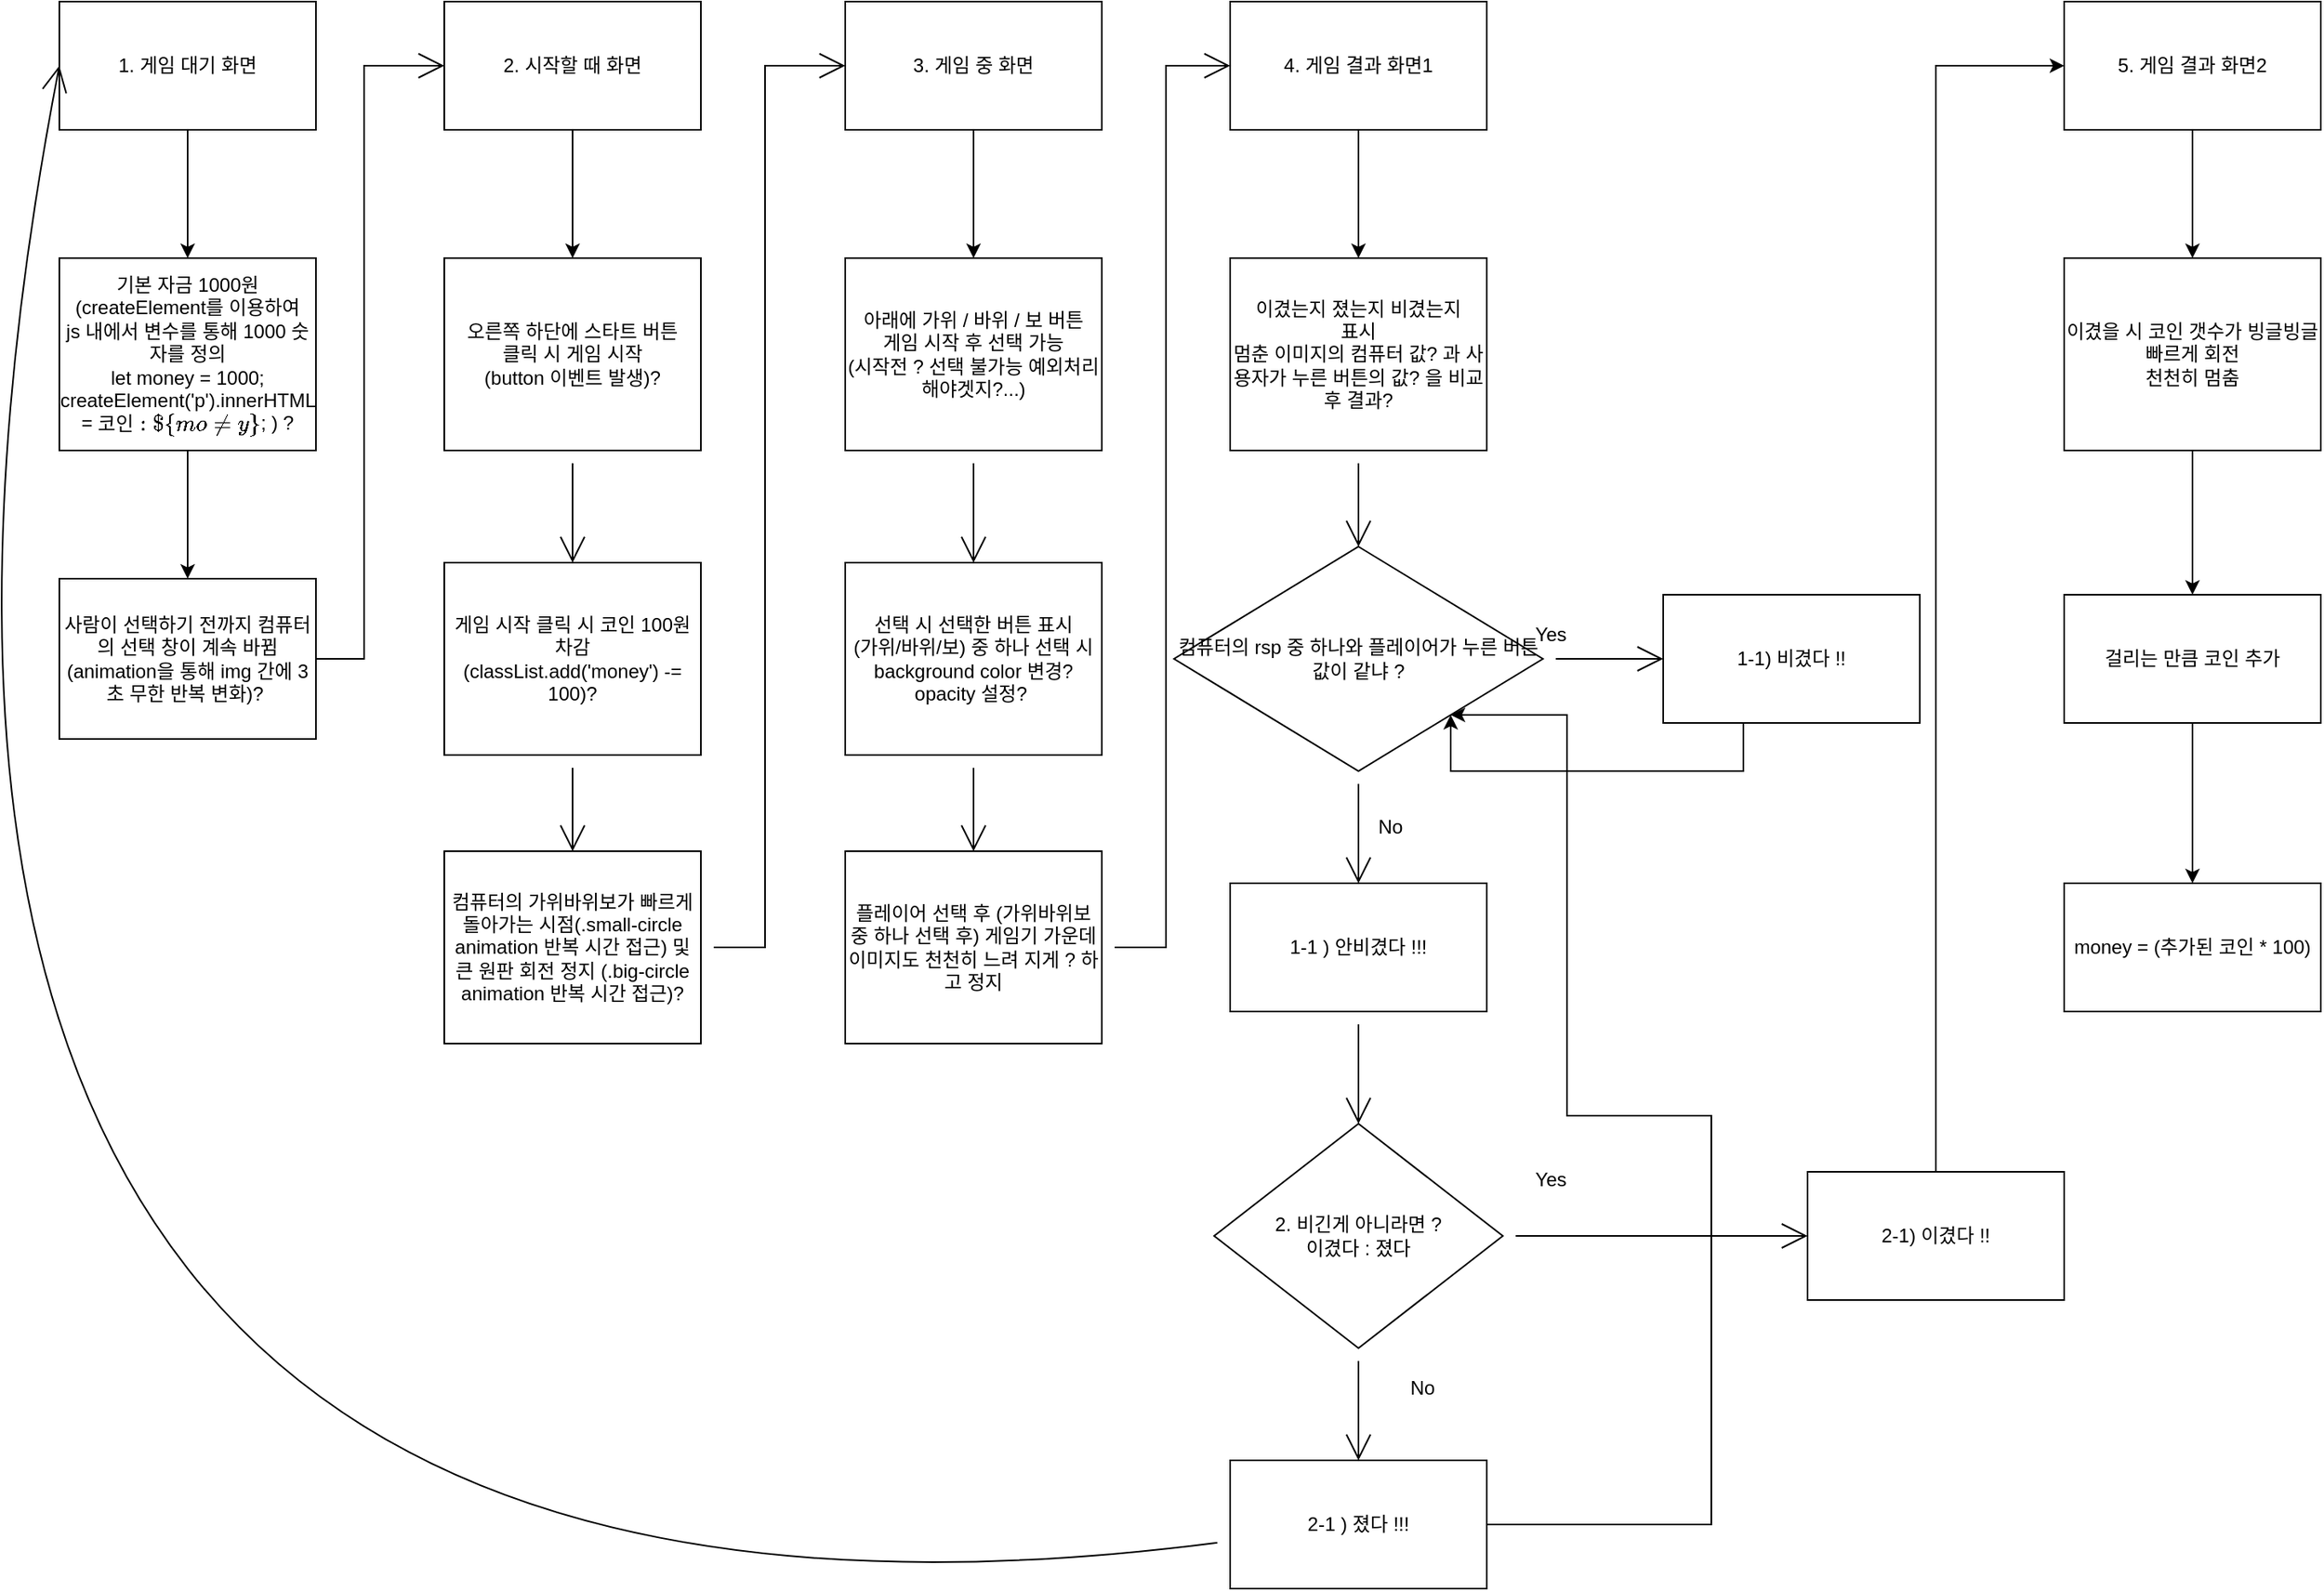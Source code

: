 <mxfile version="20.3.1" type="device"><diagram id="61vZ5apEw92EjlG6TKoq" name="페이지-1"><mxGraphModel dx="1148" dy="557" grid="1" gridSize="10" guides="1" tooltips="1" connect="1" arrows="1" fold="1" page="1" pageScale="1" pageWidth="827" pageHeight="1169" math="0" shadow="0"><root><mxCell id="0"/><mxCell id="1" parent="0"/><mxCell id="5DLnR9oEUNYNQtvMOrOM-21" style="edgeStyle=orthogonalEdgeStyle;rounded=0;orthogonalLoop=1;jettySize=auto;html=1;entryX=0.5;entryY=0;entryDx=0;entryDy=0;" parent="1" source="5DLnR9oEUNYNQtvMOrOM-1" target="5DLnR9oEUNYNQtvMOrOM-2" edge="1"><mxGeometry relative="1" as="geometry"/></mxCell><mxCell id="5DLnR9oEUNYNQtvMOrOM-1" value="기본 자금 1000원&lt;br&gt;(createElement를 이용하여&lt;br&gt;js 내에서 변수를 통해 1000 숫자를 정의&lt;br&gt;let money = 1000;&lt;br&gt;createElement('p').innerHTML = `코인 : ${money}`; ) ?" style="rounded=0;whiteSpace=wrap;html=1;" parent="1" vertex="1"><mxGeometry x="40" y="180" width="160" height="120" as="geometry"/></mxCell><mxCell id="eJDg6ip9qG5heDy7IUmv-35" style="edgeStyle=none;curved=1;rounded=0;orthogonalLoop=1;jettySize=auto;html=1;endArrow=open;startSize=14;endSize=14;sourcePerimeterSpacing=8;targetPerimeterSpacing=8;" parent="1" source="5DLnR9oEUNYNQtvMOrOM-2" edge="1"><mxGeometry relative="1" as="geometry"><mxPoint x="162.0" y="430" as="targetPoint"/></mxGeometry></mxCell><mxCell id="eJDg6ip9qG5heDy7IUmv-36" style="edgeStyle=none;rounded=0;orthogonalLoop=1;jettySize=auto;html=1;entryX=0;entryY=0.5;entryDx=0;entryDy=0;endArrow=open;startSize=14;endSize=14;sourcePerimeterSpacing=8;targetPerimeterSpacing=8;exitX=1;exitY=0.5;exitDx=0;exitDy=0;" parent="1" source="5DLnR9oEUNYNQtvMOrOM-2" target="5DLnR9oEUNYNQtvMOrOM-5" edge="1"><mxGeometry relative="1" as="geometry"><Array as="points"><mxPoint x="230" y="430"/><mxPoint x="230" y="250"/><mxPoint x="230" y="60"/></Array></mxGeometry></mxCell><mxCell id="5DLnR9oEUNYNQtvMOrOM-2" value="사람이 선택하기 전까지 컴퓨터의 선택 창이 계속 바뀜&lt;br&gt;(animation을 통해 img 간에 3초 무한 반복 변화)?&amp;nbsp;" style="rounded=0;whiteSpace=wrap;html=1;" parent="1" vertex="1"><mxGeometry x="40" y="380" width="160" height="100" as="geometry"/></mxCell><mxCell id="5DLnR9oEUNYNQtvMOrOM-16" style="edgeStyle=orthogonalEdgeStyle;rounded=0;orthogonalLoop=1;jettySize=auto;html=1;entryX=0.5;entryY=0;entryDx=0;entryDy=0;" parent="1" source="5DLnR9oEUNYNQtvMOrOM-3" target="5DLnR9oEUNYNQtvMOrOM-1" edge="1"><mxGeometry relative="1" as="geometry"/></mxCell><mxCell id="5DLnR9oEUNYNQtvMOrOM-3" value="1. 게임 대기 화면" style="rounded=0;whiteSpace=wrap;html=1;" parent="1" vertex="1"><mxGeometry x="40" y="20" width="160" height="80" as="geometry"/></mxCell><mxCell id="5DLnR9oEUNYNQtvMOrOM-17" style="edgeStyle=orthogonalEdgeStyle;rounded=0;orthogonalLoop=1;jettySize=auto;html=1;entryX=0.5;entryY=0;entryDx=0;entryDy=0;" parent="1" source="5DLnR9oEUNYNQtvMOrOM-5" target="5DLnR9oEUNYNQtvMOrOM-10" edge="1"><mxGeometry relative="1" as="geometry"/></mxCell><mxCell id="5DLnR9oEUNYNQtvMOrOM-5" value="2. 시작할 때 화면" style="rounded=0;whiteSpace=wrap;html=1;" parent="1" vertex="1"><mxGeometry x="280" y="20" width="160" height="80" as="geometry"/></mxCell><mxCell id="5DLnR9oEUNYNQtvMOrOM-18" style="edgeStyle=orthogonalEdgeStyle;rounded=0;orthogonalLoop=1;jettySize=auto;html=1;entryX=0.5;entryY=0;entryDx=0;entryDy=0;" parent="1" source="5DLnR9oEUNYNQtvMOrOM-6" target="5DLnR9oEUNYNQtvMOrOM-11" edge="1"><mxGeometry relative="1" as="geometry"/></mxCell><mxCell id="5DLnR9oEUNYNQtvMOrOM-6" value="3. 게임 중 화면" style="rounded=0;whiteSpace=wrap;html=1;" parent="1" vertex="1"><mxGeometry x="530" y="20" width="160" height="80" as="geometry"/></mxCell><mxCell id="5DLnR9oEUNYNQtvMOrOM-19" style="edgeStyle=orthogonalEdgeStyle;rounded=0;orthogonalLoop=1;jettySize=auto;html=1;entryX=0.5;entryY=0;entryDx=0;entryDy=0;" parent="1" source="5DLnR9oEUNYNQtvMOrOM-7" target="5DLnR9oEUNYNQtvMOrOM-12" edge="1"><mxGeometry relative="1" as="geometry"/></mxCell><mxCell id="5DLnR9oEUNYNQtvMOrOM-7" value="4. 게임 결과 화면1" style="rounded=0;whiteSpace=wrap;html=1;" parent="1" vertex="1"><mxGeometry x="770" y="20" width="160" height="80" as="geometry"/></mxCell><mxCell id="5DLnR9oEUNYNQtvMOrOM-20" style="edgeStyle=orthogonalEdgeStyle;rounded=0;orthogonalLoop=1;jettySize=auto;html=1;" parent="1" source="5DLnR9oEUNYNQtvMOrOM-9" target="5DLnR9oEUNYNQtvMOrOM-13" edge="1"><mxGeometry relative="1" as="geometry"/></mxCell><mxCell id="5DLnR9oEUNYNQtvMOrOM-9" value="5. 게임 결과 화면2" style="rounded=0;whiteSpace=wrap;html=1;" parent="1" vertex="1"><mxGeometry x="1290" y="20" width="160" height="80" as="geometry"/></mxCell><mxCell id="eJDg6ip9qG5heDy7IUmv-19" style="edgeStyle=none;curved=1;rounded=0;orthogonalLoop=1;jettySize=auto;html=1;entryX=0.5;entryY=0;entryDx=0;entryDy=0;endArrow=open;startSize=14;endSize=14;sourcePerimeterSpacing=8;targetPerimeterSpacing=8;" parent="1" source="5DLnR9oEUNYNQtvMOrOM-10" target="5DLnR9oEUNYNQtvMOrOM-22" edge="1"><mxGeometry relative="1" as="geometry"/></mxCell><mxCell id="5DLnR9oEUNYNQtvMOrOM-10" value="오른쪽 하단에 스타트 버튼 &lt;br&gt;클릭 시 게임 시작&lt;br&gt;(button 이벤트 발생)?" style="rounded=0;whiteSpace=wrap;html=1;" parent="1" vertex="1"><mxGeometry x="280" y="180" width="160" height="120" as="geometry"/></mxCell><mxCell id="eJDg6ip9qG5heDy7IUmv-21" style="edgeStyle=none;curved=1;rounded=0;orthogonalLoop=1;jettySize=auto;html=1;entryX=0.5;entryY=0;entryDx=0;entryDy=0;endArrow=open;startSize=14;endSize=14;sourcePerimeterSpacing=8;targetPerimeterSpacing=8;" parent="1" source="5DLnR9oEUNYNQtvMOrOM-11" target="5DLnR9oEUNYNQtvMOrOM-24" edge="1"><mxGeometry relative="1" as="geometry"/></mxCell><mxCell id="5DLnR9oEUNYNQtvMOrOM-11" value="아래에 가위 / 바위 / 보 버튼&lt;br&gt;게임 시작 후 선택 가능&lt;br&gt;(시작전 ? 선택 불가능 예외처리 해야겟지?...)" style="rounded=0;whiteSpace=wrap;html=1;" parent="1" vertex="1"><mxGeometry x="530" y="180" width="160" height="120" as="geometry"/></mxCell><mxCell id="eJDg6ip9qG5heDy7IUmv-16" style="edgeStyle=none;curved=1;rounded=0;orthogonalLoop=1;jettySize=auto;html=1;entryX=0.5;entryY=0;entryDx=0;entryDy=0;endArrow=open;startSize=14;endSize=14;sourcePerimeterSpacing=8;targetPerimeterSpacing=8;" parent="1" source="5DLnR9oEUNYNQtvMOrOM-12" target="eJDg6ip9qG5heDy7IUmv-11" edge="1"><mxGeometry relative="1" as="geometry"/></mxCell><mxCell id="5DLnR9oEUNYNQtvMOrOM-12" value="이겼는지 졌는지 비겼는지 &lt;br&gt;표시&lt;br&gt;멈춘 이미지의 컴퓨터 값? 과 사용자가 누른 버튼의 값? 을 비교 후 결과?" style="rounded=0;whiteSpace=wrap;html=1;" parent="1" vertex="1"><mxGeometry x="770" y="180" width="160" height="120" as="geometry"/></mxCell><mxCell id="I9j7e57ldPyRSjgGXDd1-9" style="edgeStyle=orthogonalEdgeStyle;rounded=0;orthogonalLoop=1;jettySize=auto;html=1;entryX=0.5;entryY=0;entryDx=0;entryDy=0;" parent="1" source="5DLnR9oEUNYNQtvMOrOM-13" target="eJDg6ip9qG5heDy7IUmv-3" edge="1"><mxGeometry relative="1" as="geometry"/></mxCell><mxCell id="5DLnR9oEUNYNQtvMOrOM-13" value="이겼을 시 코인 갯수가 빙글빙글 빠르게 회전&lt;br&gt;천천히 멈춤" style="rounded=0;whiteSpace=wrap;html=1;" parent="1" vertex="1"><mxGeometry x="1290" y="180" width="160" height="120" as="geometry"/></mxCell><mxCell id="eJDg6ip9qG5heDy7IUmv-20" style="edgeStyle=none;curved=1;rounded=0;orthogonalLoop=1;jettySize=auto;html=1;entryX=0.5;entryY=0;entryDx=0;entryDy=0;endArrow=open;startSize=14;endSize=14;sourcePerimeterSpacing=8;targetPerimeterSpacing=8;" parent="1" source="5DLnR9oEUNYNQtvMOrOM-22" target="5DLnR9oEUNYNQtvMOrOM-23" edge="1"><mxGeometry relative="1" as="geometry"/></mxCell><mxCell id="5DLnR9oEUNYNQtvMOrOM-22" value="게임 시작 클릭 시 코인 100원 차감&lt;br&gt;(classList.add('money') -= 100)?" style="rounded=0;whiteSpace=wrap;html=1;" parent="1" vertex="1"><mxGeometry x="280" y="370" width="160" height="120" as="geometry"/></mxCell><mxCell id="eJDg6ip9qG5heDy7IUmv-37" style="edgeStyle=none;shape=connector;rounded=0;orthogonalLoop=1;jettySize=auto;html=1;entryX=0;entryY=0.5;entryDx=0;entryDy=0;labelBackgroundColor=default;strokeColor=default;fontFamily=Helvetica;fontSize=11;fontColor=default;endArrow=open;startSize=14;endSize=14;sourcePerimeterSpacing=8;targetPerimeterSpacing=8;" parent="1" source="5DLnR9oEUNYNQtvMOrOM-23" target="5DLnR9oEUNYNQtvMOrOM-6" edge="1"><mxGeometry relative="1" as="geometry"><Array as="points"><mxPoint x="480" y="610"/><mxPoint x="480" y="330"/><mxPoint x="480" y="60"/></Array></mxGeometry></mxCell><mxCell id="5DLnR9oEUNYNQtvMOrOM-23" value="컴퓨터의 가위바위보가 빠르게 돌아가는 시점(.small-circle animation 반복 시간 접근) 및 큰 원판 회전 정지 (.big-circle animation 반복 시간 접근)?" style="rounded=0;whiteSpace=wrap;html=1;" parent="1" vertex="1"><mxGeometry x="280" y="550" width="160" height="120" as="geometry"/></mxCell><mxCell id="eJDg6ip9qG5heDy7IUmv-22" style="edgeStyle=none;curved=1;rounded=0;orthogonalLoop=1;jettySize=auto;html=1;entryX=0.5;entryY=0;entryDx=0;entryDy=0;endArrow=open;startSize=14;endSize=14;sourcePerimeterSpacing=8;targetPerimeterSpacing=8;" parent="1" source="5DLnR9oEUNYNQtvMOrOM-24" target="eJDg6ip9qG5heDy7IUmv-5" edge="1"><mxGeometry relative="1" as="geometry"/></mxCell><mxCell id="5DLnR9oEUNYNQtvMOrOM-24" value="선택 시 선택한 버튼 표시&lt;br&gt;(가위/바위/보) 중 하나 선택 시 background color 변경?&lt;br&gt;opacity 설정?&amp;nbsp;" style="rounded=0;whiteSpace=wrap;html=1;" parent="1" vertex="1"><mxGeometry x="530" y="370" width="160" height="120" as="geometry"/></mxCell><mxCell id="I9j7e57ldPyRSjgGXDd1-10" style="edgeStyle=orthogonalEdgeStyle;rounded=0;orthogonalLoop=1;jettySize=auto;html=1;entryX=0.5;entryY=0;entryDx=0;entryDy=0;" parent="1" source="eJDg6ip9qG5heDy7IUmv-3" target="eJDg6ip9qG5heDy7IUmv-4" edge="1"><mxGeometry relative="1" as="geometry"/></mxCell><mxCell id="eJDg6ip9qG5heDy7IUmv-3" value="걸리는 만큼 코인 추가" style="rounded=0;whiteSpace=wrap;html=1;hachureGap=4;" parent="1" vertex="1"><mxGeometry x="1290" y="390" width="160" height="80" as="geometry"/></mxCell><mxCell id="eJDg6ip9qG5heDy7IUmv-4" value="money = (추가된 코인 * 100)" style="rounded=0;whiteSpace=wrap;html=1;hachureGap=4;" parent="1" vertex="1"><mxGeometry x="1290" y="570" width="160" height="80" as="geometry"/></mxCell><mxCell id="eJDg6ip9qG5heDy7IUmv-38" style="edgeStyle=none;shape=connector;rounded=0;orthogonalLoop=1;jettySize=auto;html=1;entryX=0;entryY=0.5;entryDx=0;entryDy=0;labelBackgroundColor=default;strokeColor=default;fontFamily=Helvetica;fontSize=11;fontColor=default;endArrow=open;startSize=14;endSize=14;sourcePerimeterSpacing=8;targetPerimeterSpacing=8;" parent="1" source="eJDg6ip9qG5heDy7IUmv-5" target="5DLnR9oEUNYNQtvMOrOM-7" edge="1"><mxGeometry relative="1" as="geometry"><Array as="points"><mxPoint x="730" y="610"/><mxPoint x="730" y="340"/><mxPoint x="730" y="60"/></Array></mxGeometry></mxCell><mxCell id="eJDg6ip9qG5heDy7IUmv-5" value="플레이어 선택 후 (가위바위보 중 하나 선택 후) 게임기 가운데 이미지도 천천히 느려 지게 ? 하고 정지" style="rounded=0;whiteSpace=wrap;html=1;" parent="1" vertex="1"><mxGeometry x="530" y="550" width="160" height="120" as="geometry"/></mxCell><mxCell id="I9j7e57ldPyRSjgGXDd1-4" style="edgeStyle=orthogonalEdgeStyle;rounded=0;orthogonalLoop=1;jettySize=auto;html=1;entryX=1;entryY=1;entryDx=0;entryDy=0;" parent="1" source="eJDg6ip9qG5heDy7IUmv-6" target="eJDg6ip9qG5heDy7IUmv-11" edge="1"><mxGeometry relative="1" as="geometry"><mxPoint x="1070" y="580" as="targetPoint"/><Array as="points"><mxPoint x="1070" y="970"/><mxPoint x="1070" y="715"/><mxPoint x="980" y="715"/><mxPoint x="980" y="465"/></Array></mxGeometry></mxCell><mxCell id="TuAbrA86617xqRpP7BM4-3" style="edgeStyle=none;curved=1;rounded=0;orthogonalLoop=1;jettySize=auto;html=1;entryX=0;entryY=0.5;entryDx=0;entryDy=0;endArrow=open;startSize=14;endSize=14;sourcePerimeterSpacing=8;targetPerimeterSpacing=8;" edge="1" parent="1" source="eJDg6ip9qG5heDy7IUmv-6" target="5DLnR9oEUNYNQtvMOrOM-3"><mxGeometry relative="1" as="geometry"><Array as="points"><mxPoint x="-160" y="1100"/></Array></mxGeometry></mxCell><mxCell id="eJDg6ip9qG5heDy7IUmv-6" value="2-1 ) 졌다 !!!" style="rounded=0;whiteSpace=wrap;html=1;hachureGap=4;" parent="1" vertex="1"><mxGeometry x="770" y="930" width="160" height="80" as="geometry"/></mxCell><mxCell id="I9j7e57ldPyRSjgGXDd1-1" style="edgeStyle=orthogonalEdgeStyle;rounded=0;orthogonalLoop=1;jettySize=auto;html=1;entryX=1;entryY=1;entryDx=0;entryDy=0;" parent="1" source="eJDg6ip9qG5heDy7IUmv-7" target="eJDg6ip9qG5heDy7IUmv-11" edge="1"><mxGeometry relative="1" as="geometry"><Array as="points"><mxPoint x="1090" y="500"/><mxPoint x="908" y="500"/></Array></mxGeometry></mxCell><mxCell id="eJDg6ip9qG5heDy7IUmv-7" value="1-1) 비겼다 !!" style="rounded=0;whiteSpace=wrap;html=1;hachureGap=4;" parent="1" vertex="1"><mxGeometry x="1040" y="390" width="160" height="80" as="geometry"/></mxCell><mxCell id="eJDg6ip9qG5heDy7IUmv-23" style="edgeStyle=none;curved=1;rounded=0;orthogonalLoop=1;jettySize=auto;html=1;endArrow=open;startSize=14;endSize=14;sourcePerimeterSpacing=8;targetPerimeterSpacing=8;entryX=0.5;entryY=0;entryDx=0;entryDy=0;" parent="1" source="eJDg6ip9qG5heDy7IUmv-8" target="eJDg6ip9qG5heDy7IUmv-25" edge="1"><mxGeometry relative="1" as="geometry"><mxPoint x="850" y="700" as="targetPoint"/></mxGeometry></mxCell><mxCell id="eJDg6ip9qG5heDy7IUmv-8" value="1-1 ) 안비겼다 !!!" style="rounded=0;whiteSpace=wrap;html=1;hachureGap=4;" parent="1" vertex="1"><mxGeometry x="770" y="570" width="160" height="80" as="geometry"/></mxCell><mxCell id="eJDg6ip9qG5heDy7IUmv-12" style="edgeStyle=none;curved=1;rounded=0;orthogonalLoop=1;jettySize=auto;html=1;entryX=0;entryY=0.5;entryDx=0;entryDy=0;endArrow=open;startSize=14;endSize=14;sourcePerimeterSpacing=8;targetPerimeterSpacing=8;" parent="1" source="eJDg6ip9qG5heDy7IUmv-11" target="eJDg6ip9qG5heDy7IUmv-7" edge="1"><mxGeometry relative="1" as="geometry"/></mxCell><mxCell id="eJDg6ip9qG5heDy7IUmv-14" style="edgeStyle=none;curved=1;rounded=0;orthogonalLoop=1;jettySize=auto;html=1;entryX=0.5;entryY=0;entryDx=0;entryDy=0;endArrow=open;startSize=14;endSize=14;sourcePerimeterSpacing=8;targetPerimeterSpacing=8;" parent="1" source="eJDg6ip9qG5heDy7IUmv-11" target="eJDg6ip9qG5heDy7IUmv-8" edge="1"><mxGeometry relative="1" as="geometry"/></mxCell><mxCell id="eJDg6ip9qG5heDy7IUmv-11" value="컴퓨터의 rsp 중 하나와 플레이어가 누른 버튼 값이 같냐 ?" style="rhombus;whiteSpace=wrap;html=1;hachureGap=4;" parent="1" vertex="1"><mxGeometry x="735" y="360" width="230" height="140" as="geometry"/></mxCell><mxCell id="eJDg6ip9qG5heDy7IUmv-13" value="Yes" style="text;strokeColor=none;fillColor=none;html=1;align=center;verticalAlign=middle;whiteSpace=wrap;rounded=0;hachureGap=4;" parent="1" vertex="1"><mxGeometry x="940" y="400" width="60" height="30" as="geometry"/></mxCell><mxCell id="eJDg6ip9qG5heDy7IUmv-15" value="No" style="text;strokeColor=none;fillColor=none;html=1;align=center;verticalAlign=middle;whiteSpace=wrap;rounded=0;hachureGap=4;" parent="1" vertex="1"><mxGeometry x="840" y="520" width="60" height="30" as="geometry"/></mxCell><mxCell id="eJDg6ip9qG5heDy7IUmv-29" style="edgeStyle=none;curved=1;rounded=0;orthogonalLoop=1;jettySize=auto;html=1;entryX=0.5;entryY=0;entryDx=0;entryDy=0;endArrow=open;startSize=14;endSize=14;sourcePerimeterSpacing=8;targetPerimeterSpacing=8;" parent="1" source="eJDg6ip9qG5heDy7IUmv-25" target="eJDg6ip9qG5heDy7IUmv-6" edge="1"><mxGeometry relative="1" as="geometry"/></mxCell><mxCell id="eJDg6ip9qG5heDy7IUmv-32" style="edgeStyle=none;curved=1;rounded=0;orthogonalLoop=1;jettySize=auto;html=1;entryX=0;entryY=0.5;entryDx=0;entryDy=0;endArrow=open;startSize=14;endSize=14;sourcePerimeterSpacing=8;targetPerimeterSpacing=8;" parent="1" source="eJDg6ip9qG5heDy7IUmv-25" target="eJDg6ip9qG5heDy7IUmv-30" edge="1"><mxGeometry relative="1" as="geometry"/></mxCell><mxCell id="eJDg6ip9qG5heDy7IUmv-25" value="2. 비긴게 아니라면 ?&lt;br&gt;이겼다 : 졌다" style="rhombus;whiteSpace=wrap;html=1;hachureGap=4;" parent="1" vertex="1"><mxGeometry x="760" y="720" width="180" height="140" as="geometry"/></mxCell><mxCell id="I9j7e57ldPyRSjgGXDd1-8" style="edgeStyle=orthogonalEdgeStyle;rounded=0;orthogonalLoop=1;jettySize=auto;html=1;entryX=0;entryY=0.5;entryDx=0;entryDy=0;" parent="1" source="eJDg6ip9qG5heDy7IUmv-30" target="5DLnR9oEUNYNQtvMOrOM-9" edge="1"><mxGeometry relative="1" as="geometry"/></mxCell><mxCell id="eJDg6ip9qG5heDy7IUmv-30" value="2-1) 이겼다 !!" style="rounded=0;whiteSpace=wrap;html=1;hachureGap=4;" parent="1" vertex="1"><mxGeometry x="1130" y="750" width="160" height="80" as="geometry"/></mxCell><mxCell id="eJDg6ip9qG5heDy7IUmv-31" value="Yes" style="text;strokeColor=none;fillColor=none;html=1;align=center;verticalAlign=middle;whiteSpace=wrap;rounded=0;hachureGap=4;" parent="1" vertex="1"><mxGeometry x="940" y="740" width="60" height="30" as="geometry"/></mxCell><mxCell id="eJDg6ip9qG5heDy7IUmv-33" value="No" style="text;strokeColor=none;fillColor=none;html=1;align=center;verticalAlign=middle;whiteSpace=wrap;rounded=0;hachureGap=4;" parent="1" vertex="1"><mxGeometry x="860" y="870" width="60" height="30" as="geometry"/></mxCell></root></mxGraphModel></diagram></mxfile>